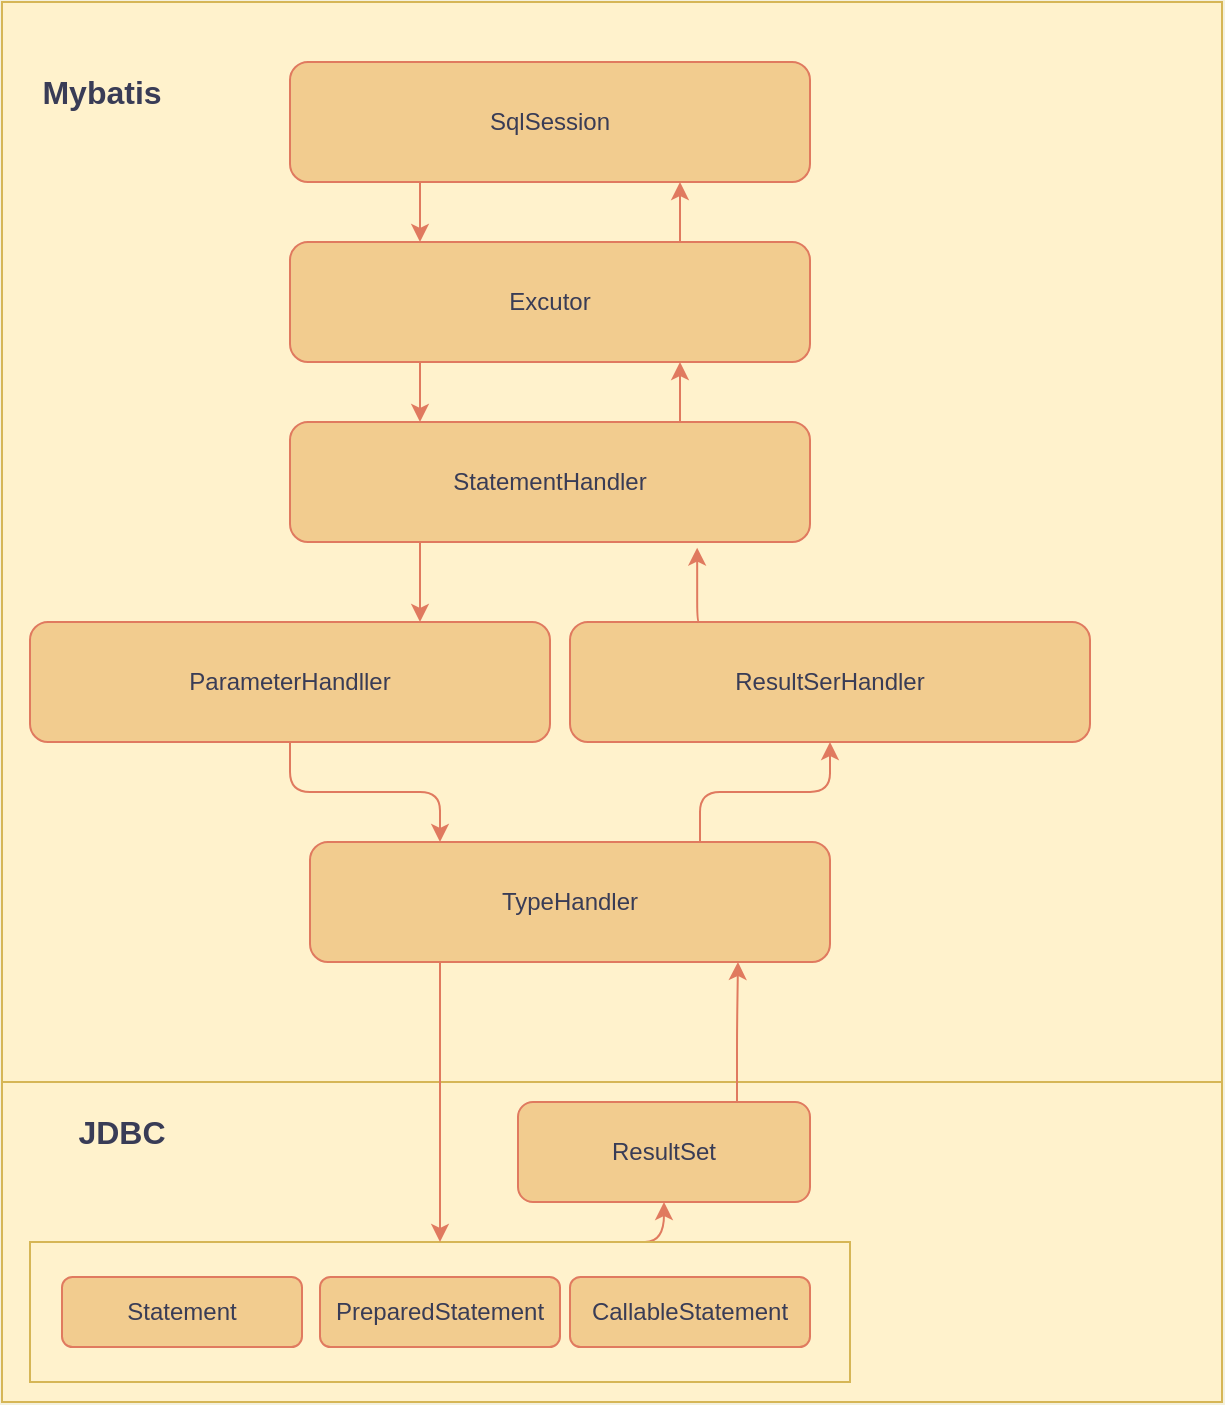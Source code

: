 <mxfile version="16.1.2" type="device" pages="2"><diagram id="7NpgDIjSX06BQ3MGz-Xf" name="框架结构"><mxGraphModel dx="1038" dy="641" grid="1" gridSize="10" guides="1" tooltips="1" connect="1" arrows="1" fold="1" page="1" pageScale="1" pageWidth="827" pageHeight="1169" background="#F4F1DE" math="0" shadow="0"><root><mxCell id="MA-w6ubzPrnbpA9eu597-0"/><mxCell id="MA-w6ubzPrnbpA9eu597-1" parent="MA-w6ubzPrnbpA9eu597-0"/><mxCell id="-_QUr5Fs-df8GTj9grYQ-0" value="" style="rounded=0;whiteSpace=wrap;html=1;sketch=0;strokeColor=#d6b656;fillColor=#fff2cc;" vertex="1" parent="MA-w6ubzPrnbpA9eu597-1"><mxGeometry x="140" y="220" width="610" height="540" as="geometry"/></mxCell><mxCell id="-_QUr5Fs-df8GTj9grYQ-9" style="edgeStyle=orthogonalEdgeStyle;curved=0;rounded=1;sketch=0;orthogonalLoop=1;jettySize=auto;html=1;exitX=0.25;exitY=1;exitDx=0;exitDy=0;entryX=0.25;entryY=0;entryDx=0;entryDy=0;fontColor=#393C56;strokeColor=#E07A5F;fillColor=#F2CC8F;" edge="1" parent="MA-w6ubzPrnbpA9eu597-1" source="-_QUr5Fs-df8GTj9grYQ-1" target="-_QUr5Fs-df8GTj9grYQ-2"><mxGeometry relative="1" as="geometry"/></mxCell><mxCell id="-_QUr5Fs-df8GTj9grYQ-1" value="SqlSession" style="rounded=1;whiteSpace=wrap;html=1;sketch=0;fontColor=#393C56;strokeColor=#E07A5F;fillColor=#F2CC8F;" vertex="1" parent="MA-w6ubzPrnbpA9eu597-1"><mxGeometry x="284" y="250" width="260" height="60" as="geometry"/></mxCell><mxCell id="-_QUr5Fs-df8GTj9grYQ-10" style="edgeStyle=orthogonalEdgeStyle;curved=0;rounded=1;sketch=0;orthogonalLoop=1;jettySize=auto;html=1;exitX=0.25;exitY=1;exitDx=0;exitDy=0;entryX=0.25;entryY=0;entryDx=0;entryDy=0;fontColor=#393C56;strokeColor=#E07A5F;fillColor=#F2CC8F;" edge="1" parent="MA-w6ubzPrnbpA9eu597-1" source="-_QUr5Fs-df8GTj9grYQ-2" target="-_QUr5Fs-df8GTj9grYQ-3"><mxGeometry relative="1" as="geometry"/></mxCell><mxCell id="-_QUr5Fs-df8GTj9grYQ-30" style="edgeStyle=orthogonalEdgeStyle;rounded=1;sketch=0;orthogonalLoop=1;jettySize=auto;html=1;exitX=0.75;exitY=0;exitDx=0;exitDy=0;entryX=0.75;entryY=1;entryDx=0;entryDy=0;fontSize=16;fontColor=#393C56;strokeColor=#E07A5F;fillColor=#F2CC8F;" edge="1" parent="MA-w6ubzPrnbpA9eu597-1" source="-_QUr5Fs-df8GTj9grYQ-2" target="-_QUr5Fs-df8GTj9grYQ-1"><mxGeometry relative="1" as="geometry"/></mxCell><mxCell id="-_QUr5Fs-df8GTj9grYQ-2" value="Excutor" style="rounded=1;whiteSpace=wrap;html=1;sketch=0;fontColor=#393C56;strokeColor=#E07A5F;fillColor=#F2CC8F;" vertex="1" parent="MA-w6ubzPrnbpA9eu597-1"><mxGeometry x="284" y="340" width="260" height="60" as="geometry"/></mxCell><mxCell id="-_QUr5Fs-df8GTj9grYQ-11" style="edgeStyle=orthogonalEdgeStyle;curved=0;rounded=1;sketch=0;orthogonalLoop=1;jettySize=auto;html=1;exitX=0.25;exitY=1;exitDx=0;exitDy=0;entryX=0.75;entryY=0;entryDx=0;entryDy=0;fontColor=#393C56;strokeColor=#E07A5F;fillColor=#F2CC8F;" edge="1" parent="MA-w6ubzPrnbpA9eu597-1" source="-_QUr5Fs-df8GTj9grYQ-3" target="-_QUr5Fs-df8GTj9grYQ-4"><mxGeometry relative="1" as="geometry"/></mxCell><mxCell id="-_QUr5Fs-df8GTj9grYQ-29" style="edgeStyle=orthogonalEdgeStyle;rounded=1;sketch=0;orthogonalLoop=1;jettySize=auto;html=1;exitX=0.75;exitY=0;exitDx=0;exitDy=0;entryX=0.75;entryY=1;entryDx=0;entryDy=0;fontSize=16;fontColor=#393C56;strokeColor=#E07A5F;fillColor=#F2CC8F;" edge="1" parent="MA-w6ubzPrnbpA9eu597-1" source="-_QUr5Fs-df8GTj9grYQ-3" target="-_QUr5Fs-df8GTj9grYQ-2"><mxGeometry relative="1" as="geometry"/></mxCell><mxCell id="-_QUr5Fs-df8GTj9grYQ-3" value="StatementHandler" style="rounded=1;whiteSpace=wrap;html=1;sketch=0;fontColor=#393C56;strokeColor=#E07A5F;fillColor=#F2CC8F;" vertex="1" parent="MA-w6ubzPrnbpA9eu597-1"><mxGeometry x="284" y="430" width="260" height="60" as="geometry"/></mxCell><mxCell id="-_QUr5Fs-df8GTj9grYQ-26" style="edgeStyle=orthogonalEdgeStyle;rounded=1;sketch=0;orthogonalLoop=1;jettySize=auto;html=1;exitX=0.5;exitY=1;exitDx=0;exitDy=0;entryX=0.25;entryY=0;entryDx=0;entryDy=0;fontSize=16;fontColor=#393C56;strokeColor=#E07A5F;fillColor=#F2CC8F;" edge="1" parent="MA-w6ubzPrnbpA9eu597-1" source="-_QUr5Fs-df8GTj9grYQ-4" target="-_QUr5Fs-df8GTj9grYQ-6"><mxGeometry relative="1" as="geometry"/></mxCell><mxCell id="-_QUr5Fs-df8GTj9grYQ-4" value="ParameterHandller" style="rounded=1;whiteSpace=wrap;html=1;sketch=0;fontColor=#393C56;strokeColor=#E07A5F;fillColor=#F2CC8F;" vertex="1" parent="MA-w6ubzPrnbpA9eu597-1"><mxGeometry x="154" y="530" width="260" height="60" as="geometry"/></mxCell><mxCell id="-_QUr5Fs-df8GTj9grYQ-28" style="edgeStyle=orthogonalEdgeStyle;rounded=1;sketch=0;orthogonalLoop=1;jettySize=auto;html=1;exitX=0.25;exitY=0;exitDx=0;exitDy=0;entryX=0.783;entryY=1.047;entryDx=0;entryDy=0;fontSize=16;fontColor=#393C56;strokeColor=#E07A5F;fillColor=#F2CC8F;entryPerimeter=0;" edge="1" parent="MA-w6ubzPrnbpA9eu597-1" source="-_QUr5Fs-df8GTj9grYQ-5" target="-_QUr5Fs-df8GTj9grYQ-3"><mxGeometry relative="1" as="geometry"/></mxCell><mxCell id="-_QUr5Fs-df8GTj9grYQ-5" value="ResultSerHandler" style="rounded=1;whiteSpace=wrap;html=1;sketch=0;fontColor=#393C56;strokeColor=#E07A5F;fillColor=#F2CC8F;" vertex="1" parent="MA-w6ubzPrnbpA9eu597-1"><mxGeometry x="424" y="530" width="260" height="60" as="geometry"/></mxCell><mxCell id="-_QUr5Fs-df8GTj9grYQ-23" style="edgeStyle=orthogonalEdgeStyle;curved=0;rounded=1;sketch=0;orthogonalLoop=1;jettySize=auto;html=1;exitX=0.75;exitY=0;exitDx=0;exitDy=0;fontSize=16;fontColor=#393C56;strokeColor=#E07A5F;fillColor=#F2CC8F;" edge="1" parent="MA-w6ubzPrnbpA9eu597-1" source="-_QUr5Fs-df8GTj9grYQ-6" target="-_QUr5Fs-df8GTj9grYQ-5"><mxGeometry relative="1" as="geometry"/></mxCell><mxCell id="-_QUr5Fs-df8GTj9grYQ-6" value="TypeHandler" style="rounded=1;whiteSpace=wrap;html=1;sketch=0;fontColor=#393C56;strokeColor=#E07A5F;fillColor=#F2CC8F;" vertex="1" parent="MA-w6ubzPrnbpA9eu597-1"><mxGeometry x="294" y="640" width="260" height="60" as="geometry"/></mxCell><mxCell id="-_QUr5Fs-df8GTj9grYQ-12" value="" style="rounded=0;whiteSpace=wrap;html=1;sketch=0;strokeColor=#d6b656;fillColor=#fff2cc;" vertex="1" parent="MA-w6ubzPrnbpA9eu597-1"><mxGeometry x="140" y="760" width="610" height="160" as="geometry"/></mxCell><mxCell id="-_QUr5Fs-df8GTj9grYQ-20" style="edgeStyle=orthogonalEdgeStyle;curved=1;rounded=1;sketch=0;orthogonalLoop=1;jettySize=auto;html=1;exitX=0.75;exitY=0;exitDx=0;exitDy=0;fontSize=16;fontColor=#393C56;strokeColor=#E07A5F;fillColor=#F2CC8F;entryX=0.5;entryY=1;entryDx=0;entryDy=0;" edge="1" parent="MA-w6ubzPrnbpA9eu597-1" source="-_QUr5Fs-df8GTj9grYQ-13" target="-_QUr5Fs-df8GTj9grYQ-19"><mxGeometry relative="1" as="geometry"/></mxCell><mxCell id="-_QUr5Fs-df8GTj9grYQ-13" value="" style="rounded=0;whiteSpace=wrap;html=1;sketch=0;strokeColor=#d6b656;fillColor=#fff2cc;" vertex="1" parent="MA-w6ubzPrnbpA9eu597-1"><mxGeometry x="154" y="840" width="410" height="70" as="geometry"/></mxCell><mxCell id="-_QUr5Fs-df8GTj9grYQ-14" value="&lt;b&gt;&lt;font style=&quot;font-size: 16px&quot;&gt;JDBC&lt;/font&gt;&lt;/b&gt;" style="text;html=1;strokeColor=none;fillColor=none;align=center;verticalAlign=middle;whiteSpace=wrap;rounded=0;sketch=0;fontColor=#393C56;" vertex="1" parent="MA-w6ubzPrnbpA9eu597-1"><mxGeometry x="170" y="770" width="60" height="30" as="geometry"/></mxCell><mxCell id="-_QUr5Fs-df8GTj9grYQ-15" value="&lt;b&gt;&lt;font style=&quot;font-size: 16px&quot;&gt;Mybatis&lt;/font&gt;&lt;/b&gt;" style="text;html=1;strokeColor=none;fillColor=none;align=center;verticalAlign=middle;whiteSpace=wrap;rounded=0;sketch=0;fontColor=#393C56;" vertex="1" parent="MA-w6ubzPrnbpA9eu597-1"><mxGeometry x="160" y="250" width="60" height="30" as="geometry"/></mxCell><mxCell id="-_QUr5Fs-df8GTj9grYQ-16" value="Statement" style="rounded=1;whiteSpace=wrap;html=1;sketch=0;fontColor=#393C56;strokeColor=#E07A5F;fillColor=#F2CC8F;" vertex="1" parent="MA-w6ubzPrnbpA9eu597-1"><mxGeometry x="170" y="857.5" width="120" height="35" as="geometry"/></mxCell><mxCell id="-_QUr5Fs-df8GTj9grYQ-17" value="PreparedStatement" style="rounded=1;whiteSpace=wrap;html=1;sketch=0;fontColor=#393C56;strokeColor=#E07A5F;fillColor=#F2CC8F;" vertex="1" parent="MA-w6ubzPrnbpA9eu597-1"><mxGeometry x="299" y="857.5" width="120" height="35" as="geometry"/></mxCell><mxCell id="-_QUr5Fs-df8GTj9grYQ-18" value="CallableStatement" style="rounded=1;whiteSpace=wrap;html=1;sketch=0;fontColor=#393C56;strokeColor=#E07A5F;fillColor=#F2CC8F;" vertex="1" parent="MA-w6ubzPrnbpA9eu597-1"><mxGeometry x="424" y="857.5" width="120" height="35" as="geometry"/></mxCell><mxCell id="-_QUr5Fs-df8GTj9grYQ-22" style="edgeStyle=orthogonalEdgeStyle;curved=0;rounded=1;sketch=0;orthogonalLoop=1;jettySize=auto;html=1;exitX=0.75;exitY=0;exitDx=0;exitDy=0;entryX=0.823;entryY=1;entryDx=0;entryDy=0;entryPerimeter=0;fontSize=16;fontColor=#393C56;strokeColor=#E07A5F;fillColor=#F2CC8F;" edge="1" parent="MA-w6ubzPrnbpA9eu597-1" source="-_QUr5Fs-df8GTj9grYQ-19" target="-_QUr5Fs-df8GTj9grYQ-6"><mxGeometry relative="1" as="geometry"/></mxCell><mxCell id="-_QUr5Fs-df8GTj9grYQ-19" value="ResultSet" style="rounded=1;whiteSpace=wrap;html=1;sketch=0;fontColor=#393C56;strokeColor=#E07A5F;fillColor=#F2CC8F;" vertex="1" parent="MA-w6ubzPrnbpA9eu597-1"><mxGeometry x="398" y="770" width="146" height="50" as="geometry"/></mxCell><mxCell id="-_QUr5Fs-df8GTj9grYQ-25" style="edgeStyle=orthogonalEdgeStyle;curved=0;rounded=1;sketch=0;orthogonalLoop=1;jettySize=auto;html=1;exitX=0.25;exitY=1;exitDx=0;exitDy=0;entryX=0.5;entryY=0;entryDx=0;entryDy=0;fontSize=16;fontColor=#393C56;strokeColor=#E07A5F;fillColor=#F2CC8F;" edge="1" parent="MA-w6ubzPrnbpA9eu597-1" source="-_QUr5Fs-df8GTj9grYQ-6" target="-_QUr5Fs-df8GTj9grYQ-13"><mxGeometry relative="1" as="geometry"/></mxCell></root></mxGraphModel></diagram><diagram id="vehlN1dvybmGY9CHxdzZ" name="第 1 页"><mxGraphModel dx="1278" dy="641" grid="1" gridSize="10" guides="1" tooltips="1" connect="1" arrows="1" fold="1" page="1" pageScale="1" pageWidth="827" pageHeight="1169" background="#F4F1DE" math="0" shadow="0"><root><mxCell id="0"/><mxCell id="1" parent="0"/><mxCell id="WXp7deJWxmsD-JbYPpFC-1" value="Log" style="rounded=1;whiteSpace=wrap;html=1;sketch=0;fontColor=#393C56;strokeColor=#E07A5F;fillColor=#F2CC8F;" parent="1" vertex="1"><mxGeometry x="430" y="160" width="120" height="60" as="geometry"/></mxCell><mxCell id="WXp7deJWxmsD-JbYPpFC-2" value="" style="endArrow=block;dashed=1;endFill=0;endSize=12;html=1;rounded=1;sketch=0;fontColor=#393C56;strokeColor=#E07A5F;fillColor=#F2CC8F;curved=0;labelBackgroundColor=#F4F1DE;entryX=0;entryY=1;entryDx=0;entryDy=0;exitX=0.5;exitY=0;exitDx=0;exitDy=0;" parent="1" source="WXp7deJWxmsD-JbYPpFC-3" target="WXp7deJWxmsD-JbYPpFC-1" edge="1"><mxGeometry width="160" relative="1" as="geometry"><mxPoint x="410" y="250" as="sourcePoint"/><mxPoint x="290" y="290" as="targetPoint"/></mxGeometry></mxCell><mxCell id="WXp7deJWxmsD-JbYPpFC-3" value="JakartaCommonsLoggingImpl" style="html=1;rounded=0;sketch=0;fontColor=#393C56;strokeColor=#E07A5F;fillColor=#F2CC8F;" parent="1" vertex="1"><mxGeometry x="160" y="290" width="180" height="50" as="geometry"/></mxCell><mxCell id="eJdC25DY9ZQxwzrinfS6-6" value="Slf4jImpl" style="rounded=0;whiteSpace=wrap;html=1;sketch=0;fontColor=#393C56;strokeColor=#E07A5F;fillColor=#F2CC8F;" parent="1" vertex="1"><mxGeometry x="350" y="290" width="110" height="50" as="geometry"/></mxCell><mxCell id="eJdC25DY9ZQxwzrinfS6-7" value="" style="endArrow=block;dashed=1;endFill=0;endSize=12;html=1;rounded=1;sketch=0;fontColor=#393C56;strokeColor=#E07A5F;fillColor=#F2CC8F;curved=0;exitX=0.5;exitY=0;exitDx=0;exitDy=0;entryX=0.25;entryY=1;entryDx=0;entryDy=0;" parent="1" source="eJdC25DY9ZQxwzrinfS6-6" target="WXp7deJWxmsD-JbYPpFC-1" edge="1"><mxGeometry width="160" relative="1" as="geometry"><mxPoint x="430" y="250" as="sourcePoint"/><mxPoint x="490" y="220" as="targetPoint"/></mxGeometry></mxCell><mxCell id="eJdC25DY9ZQxwzrinfS6-8" value="Jdk14LoggingImpl" style="rounded=0;whiteSpace=wrap;html=1;sketch=0;fontColor=#393C56;strokeColor=#E07A5F;fillColor=#F2CC8F;" parent="1" vertex="1"><mxGeometry x="480" y="290" width="130" height="50" as="geometry"/></mxCell><mxCell id="eJdC25DY9ZQxwzrinfS6-9" value="Log4jImpl" style="rounded=0;whiteSpace=wrap;html=1;sketch=0;fontColor=#393C56;strokeColor=#E07A5F;fillColor=#F2CC8F;" parent="1" vertex="1"><mxGeometry x="630" y="290" width="120" height="50" as="geometry"/></mxCell><mxCell id="eJdC25DY9ZQxwzrinfS6-10" value="Log4j2Impl" style="rounded=0;whiteSpace=wrap;html=1;sketch=0;fontColor=#393C56;strokeColor=#E07A5F;fillColor=#F2CC8F;" parent="1" vertex="1"><mxGeometry x="770" y="290" width="130" height="50" as="geometry"/></mxCell><mxCell id="eJdC25DY9ZQxwzrinfS6-11" value="" style="endArrow=block;dashed=1;endFill=0;endSize=12;html=1;rounded=1;sketch=0;fontColor=#393C56;strokeColor=#E07A5F;fillColor=#F2CC8F;curved=0;exitX=0.5;exitY=0;exitDx=0;exitDy=0;entryX=0.5;entryY=1;entryDx=0;entryDy=0;" parent="1" source="eJdC25DY9ZQxwzrinfS6-8" target="WXp7deJWxmsD-JbYPpFC-1" edge="1"><mxGeometry width="160" relative="1" as="geometry"><mxPoint x="470" y="220" as="sourcePoint"/><mxPoint x="560" y="270" as="targetPoint"/></mxGeometry></mxCell><mxCell id="eJdC25DY9ZQxwzrinfS6-12" value="" style="endArrow=block;dashed=1;endFill=0;endSize=12;html=1;rounded=1;sketch=0;fontColor=#393C56;strokeColor=#E07A5F;fillColor=#F2CC8F;curved=0;exitX=0.25;exitY=0;exitDx=0;exitDy=0;entryX=0.75;entryY=1;entryDx=0;entryDy=0;" parent="1" source="eJdC25DY9ZQxwzrinfS6-9" target="WXp7deJWxmsD-JbYPpFC-1" edge="1"><mxGeometry width="160" relative="1" as="geometry"><mxPoint x="400" y="230" as="sourcePoint"/><mxPoint x="660" y="270" as="targetPoint"/></mxGeometry></mxCell><mxCell id="eJdC25DY9ZQxwzrinfS6-13" value="" style="endArrow=block;dashed=1;endFill=0;endSize=12;html=1;rounded=1;sketch=0;fontColor=#393C56;strokeColor=#E07A5F;fillColor=#F2CC8F;curved=0;exitX=0.25;exitY=0;exitDx=0;exitDy=0;entryX=1;entryY=1;entryDx=0;entryDy=0;" parent="1" source="eJdC25DY9ZQxwzrinfS6-10" target="WXp7deJWxmsD-JbYPpFC-1" edge="1"><mxGeometry width="160" relative="1" as="geometry"><mxPoint x="400" y="230" as="sourcePoint"/><mxPoint x="820" y="250" as="targetPoint"/></mxGeometry></mxCell><mxCell id="eJdC25DY9ZQxwzrinfS6-14" value="NoLoggingImpl" style="rounded=0;whiteSpace=wrap;html=1;sketch=0;fontColor=#393C56;strokeColor=#E07A5F;fillColor=#F2CC8F;" parent="1" vertex="1"><mxGeometry x="170" y="190" width="130" height="50" as="geometry"/></mxCell><mxCell id="eJdC25DY9ZQxwzrinfS6-15" value="StdOutImpl" style="rounded=0;whiteSpace=wrap;html=1;sketch=0;fontColor=#393C56;strokeColor=#E07A5F;fillColor=#F2CC8F;" parent="1" vertex="1"><mxGeometry x="680" y="190" width="130" height="50" as="geometry"/></mxCell><mxCell id="eJdC25DY9ZQxwzrinfS6-16" value="" style="endArrow=block;dashed=1;endFill=0;endSize=12;html=1;rounded=1;sketch=0;fontColor=#393C56;strokeColor=#E07A5F;fillColor=#F2CC8F;curved=0;exitX=0;exitY=0.5;exitDx=0;exitDy=0;entryX=1;entryY=0.5;entryDx=0;entryDy=0;" parent="1" source="eJdC25DY9ZQxwzrinfS6-15" target="WXp7deJWxmsD-JbYPpFC-1" edge="1"><mxGeometry width="160" relative="1" as="geometry"><mxPoint x="400" y="230" as="sourcePoint"/><mxPoint x="650" y="130" as="targetPoint"/></mxGeometry></mxCell><mxCell id="eJdC25DY9ZQxwzrinfS6-17" value="" style="endArrow=block;dashed=1;endFill=0;endSize=12;html=1;rounded=1;sketch=0;fontColor=#393C56;strokeColor=#E07A5F;fillColor=#F2CC8F;curved=0;exitX=1;exitY=0.5;exitDx=0;exitDy=0;entryX=0;entryY=0.5;entryDx=0;entryDy=0;" parent="1" source="eJdC25DY9ZQxwzrinfS6-14" target="WXp7deJWxmsD-JbYPpFC-1" edge="1"><mxGeometry width="160" relative="1" as="geometry"><mxPoint x="400" y="230" as="sourcePoint"/><mxPoint x="390" y="120" as="targetPoint"/></mxGeometry></mxCell></root></mxGraphModel></diagram></mxfile>